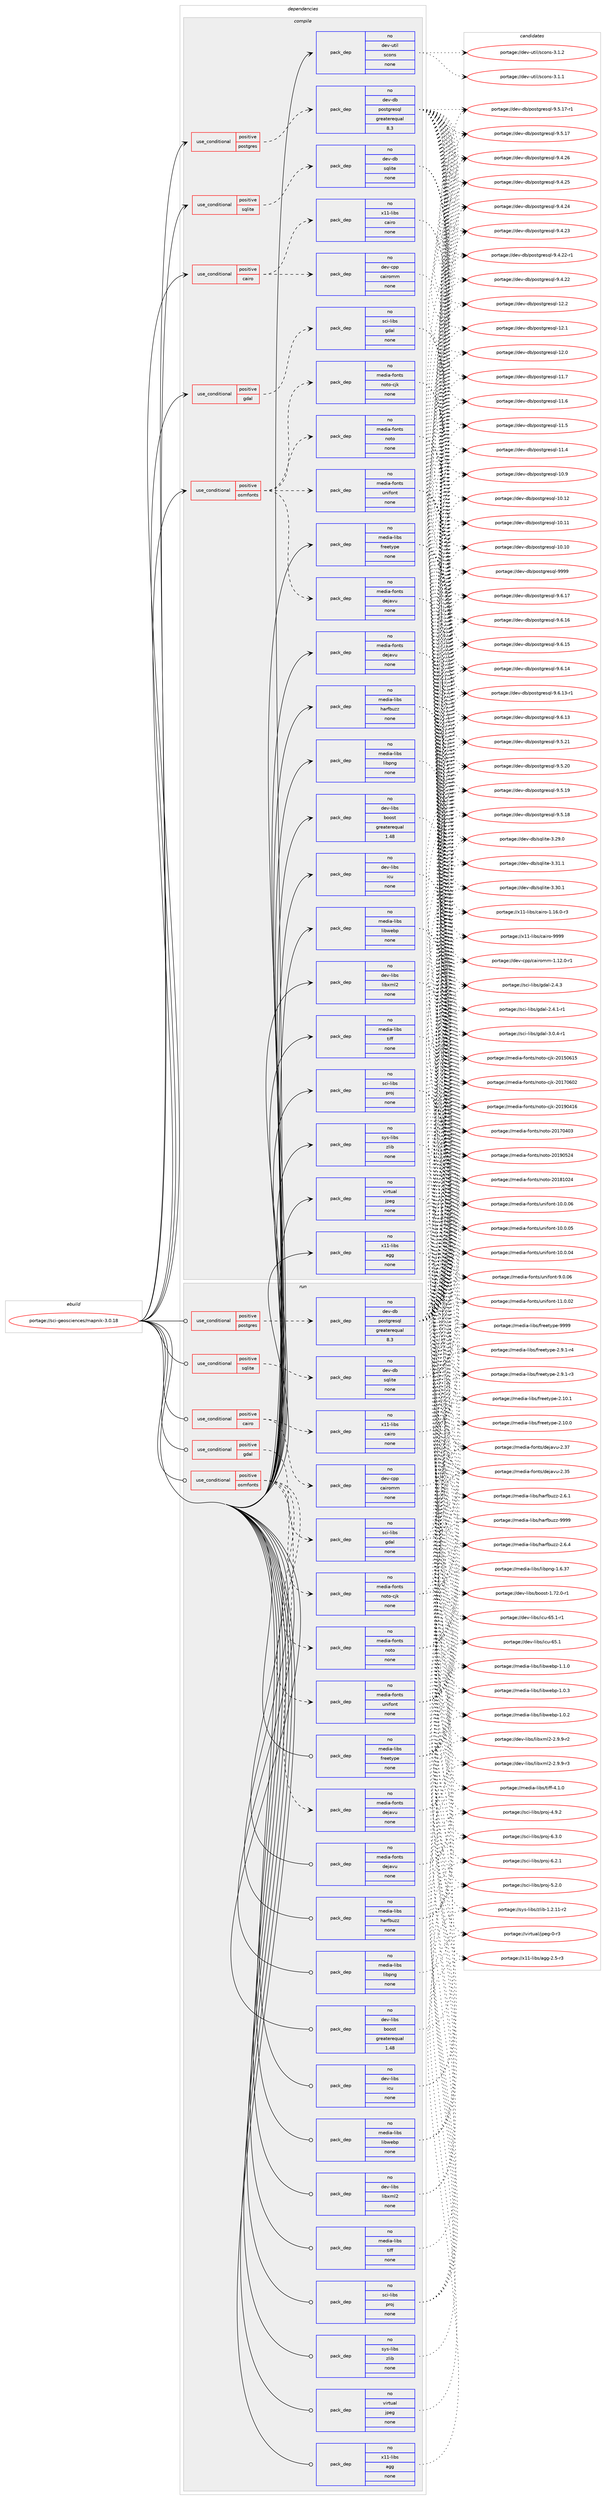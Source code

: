 digraph prolog {

# *************
# Graph options
# *************

newrank=true;
concentrate=true;
compound=true;
graph [rankdir=LR,fontname=Helvetica,fontsize=10,ranksep=1.5];#, ranksep=2.5, nodesep=0.2];
edge  [arrowhead=vee];
node  [fontname=Helvetica,fontsize=10];

# **********
# The ebuild
# **********

subgraph cluster_leftcol {
color=gray;
rank=same;
label=<<i>ebuild</i>>;
id [label="portage://sci-geosciences/mapnik-3.0.18", color=red, width=4, href="../sci-geosciences/mapnik-3.0.18.svg"];
}

# ****************
# The dependencies
# ****************

subgraph cluster_midcol {
color=gray;
label=<<i>dependencies</i>>;
subgraph cluster_compile {
fillcolor="#eeeeee";
style=filled;
label=<<i>compile</i>>;
subgraph cond7527 {
dependency41123 [label=<<TABLE BORDER="0" CELLBORDER="1" CELLSPACING="0" CELLPADDING="4"><TR><TD ROWSPAN="3" CELLPADDING="10">use_conditional</TD></TR><TR><TD>positive</TD></TR><TR><TD>cairo</TD></TR></TABLE>>, shape=none, color=red];
subgraph pack32730 {
dependency41124 [label=<<TABLE BORDER="0" CELLBORDER="1" CELLSPACING="0" CELLPADDING="4" WIDTH="220"><TR><TD ROWSPAN="6" CELLPADDING="30">pack_dep</TD></TR><TR><TD WIDTH="110">no</TD></TR><TR><TD>x11-libs</TD></TR><TR><TD>cairo</TD></TR><TR><TD>none</TD></TR><TR><TD></TD></TR></TABLE>>, shape=none, color=blue];
}
dependency41123:e -> dependency41124:w [weight=20,style="dashed",arrowhead="vee"];
subgraph pack32731 {
dependency41125 [label=<<TABLE BORDER="0" CELLBORDER="1" CELLSPACING="0" CELLPADDING="4" WIDTH="220"><TR><TD ROWSPAN="6" CELLPADDING="30">pack_dep</TD></TR><TR><TD WIDTH="110">no</TD></TR><TR><TD>dev-cpp</TD></TR><TR><TD>cairomm</TD></TR><TR><TD>none</TD></TR><TR><TD></TD></TR></TABLE>>, shape=none, color=blue];
}
dependency41123:e -> dependency41125:w [weight=20,style="dashed",arrowhead="vee"];
}
id:e -> dependency41123:w [weight=20,style="solid",arrowhead="vee"];
subgraph cond7528 {
dependency41126 [label=<<TABLE BORDER="0" CELLBORDER="1" CELLSPACING="0" CELLPADDING="4"><TR><TD ROWSPAN="3" CELLPADDING="10">use_conditional</TD></TR><TR><TD>positive</TD></TR><TR><TD>gdal</TD></TR></TABLE>>, shape=none, color=red];
subgraph pack32732 {
dependency41127 [label=<<TABLE BORDER="0" CELLBORDER="1" CELLSPACING="0" CELLPADDING="4" WIDTH="220"><TR><TD ROWSPAN="6" CELLPADDING="30">pack_dep</TD></TR><TR><TD WIDTH="110">no</TD></TR><TR><TD>sci-libs</TD></TR><TR><TD>gdal</TD></TR><TR><TD>none</TD></TR><TR><TD></TD></TR></TABLE>>, shape=none, color=blue];
}
dependency41126:e -> dependency41127:w [weight=20,style="dashed",arrowhead="vee"];
}
id:e -> dependency41126:w [weight=20,style="solid",arrowhead="vee"];
subgraph cond7529 {
dependency41128 [label=<<TABLE BORDER="0" CELLBORDER="1" CELLSPACING="0" CELLPADDING="4"><TR><TD ROWSPAN="3" CELLPADDING="10">use_conditional</TD></TR><TR><TD>positive</TD></TR><TR><TD>osmfonts</TD></TR></TABLE>>, shape=none, color=red];
subgraph pack32733 {
dependency41129 [label=<<TABLE BORDER="0" CELLBORDER="1" CELLSPACING="0" CELLPADDING="4" WIDTH="220"><TR><TD ROWSPAN="6" CELLPADDING="30">pack_dep</TD></TR><TR><TD WIDTH="110">no</TD></TR><TR><TD>media-fonts</TD></TR><TR><TD>dejavu</TD></TR><TR><TD>none</TD></TR><TR><TD></TD></TR></TABLE>>, shape=none, color=blue];
}
dependency41128:e -> dependency41129:w [weight=20,style="dashed",arrowhead="vee"];
subgraph pack32734 {
dependency41130 [label=<<TABLE BORDER="0" CELLBORDER="1" CELLSPACING="0" CELLPADDING="4" WIDTH="220"><TR><TD ROWSPAN="6" CELLPADDING="30">pack_dep</TD></TR><TR><TD WIDTH="110">no</TD></TR><TR><TD>media-fonts</TD></TR><TR><TD>noto</TD></TR><TR><TD>none</TD></TR><TR><TD></TD></TR></TABLE>>, shape=none, color=blue];
}
dependency41128:e -> dependency41130:w [weight=20,style="dashed",arrowhead="vee"];
subgraph pack32735 {
dependency41131 [label=<<TABLE BORDER="0" CELLBORDER="1" CELLSPACING="0" CELLPADDING="4" WIDTH="220"><TR><TD ROWSPAN="6" CELLPADDING="30">pack_dep</TD></TR><TR><TD WIDTH="110">no</TD></TR><TR><TD>media-fonts</TD></TR><TR><TD>noto-cjk</TD></TR><TR><TD>none</TD></TR><TR><TD></TD></TR></TABLE>>, shape=none, color=blue];
}
dependency41128:e -> dependency41131:w [weight=20,style="dashed",arrowhead="vee"];
subgraph pack32736 {
dependency41132 [label=<<TABLE BORDER="0" CELLBORDER="1" CELLSPACING="0" CELLPADDING="4" WIDTH="220"><TR><TD ROWSPAN="6" CELLPADDING="30">pack_dep</TD></TR><TR><TD WIDTH="110">no</TD></TR><TR><TD>media-fonts</TD></TR><TR><TD>unifont</TD></TR><TR><TD>none</TD></TR><TR><TD></TD></TR></TABLE>>, shape=none, color=blue];
}
dependency41128:e -> dependency41132:w [weight=20,style="dashed",arrowhead="vee"];
}
id:e -> dependency41128:w [weight=20,style="solid",arrowhead="vee"];
subgraph cond7530 {
dependency41133 [label=<<TABLE BORDER="0" CELLBORDER="1" CELLSPACING="0" CELLPADDING="4"><TR><TD ROWSPAN="3" CELLPADDING="10">use_conditional</TD></TR><TR><TD>positive</TD></TR><TR><TD>postgres</TD></TR></TABLE>>, shape=none, color=red];
subgraph pack32737 {
dependency41134 [label=<<TABLE BORDER="0" CELLBORDER="1" CELLSPACING="0" CELLPADDING="4" WIDTH="220"><TR><TD ROWSPAN="6" CELLPADDING="30">pack_dep</TD></TR><TR><TD WIDTH="110">no</TD></TR><TR><TD>dev-db</TD></TR><TR><TD>postgresql</TD></TR><TR><TD>greaterequal</TD></TR><TR><TD>8.3</TD></TR></TABLE>>, shape=none, color=blue];
}
dependency41133:e -> dependency41134:w [weight=20,style="dashed",arrowhead="vee"];
}
id:e -> dependency41133:w [weight=20,style="solid",arrowhead="vee"];
subgraph cond7531 {
dependency41135 [label=<<TABLE BORDER="0" CELLBORDER="1" CELLSPACING="0" CELLPADDING="4"><TR><TD ROWSPAN="3" CELLPADDING="10">use_conditional</TD></TR><TR><TD>positive</TD></TR><TR><TD>sqlite</TD></TR></TABLE>>, shape=none, color=red];
subgraph pack32738 {
dependency41136 [label=<<TABLE BORDER="0" CELLBORDER="1" CELLSPACING="0" CELLPADDING="4" WIDTH="220"><TR><TD ROWSPAN="6" CELLPADDING="30">pack_dep</TD></TR><TR><TD WIDTH="110">no</TD></TR><TR><TD>dev-db</TD></TR><TR><TD>sqlite</TD></TR><TR><TD>none</TD></TR><TR><TD></TD></TR></TABLE>>, shape=none, color=blue];
}
dependency41135:e -> dependency41136:w [weight=20,style="dashed",arrowhead="vee"];
}
id:e -> dependency41135:w [weight=20,style="solid",arrowhead="vee"];
subgraph pack32739 {
dependency41137 [label=<<TABLE BORDER="0" CELLBORDER="1" CELLSPACING="0" CELLPADDING="4" WIDTH="220"><TR><TD ROWSPAN="6" CELLPADDING="30">pack_dep</TD></TR><TR><TD WIDTH="110">no</TD></TR><TR><TD>dev-libs</TD></TR><TR><TD>boost</TD></TR><TR><TD>greaterequal</TD></TR><TR><TD>1.48</TD></TR></TABLE>>, shape=none, color=blue];
}
id:e -> dependency41137:w [weight=20,style="solid",arrowhead="vee"];
subgraph pack32740 {
dependency41138 [label=<<TABLE BORDER="0" CELLBORDER="1" CELLSPACING="0" CELLPADDING="4" WIDTH="220"><TR><TD ROWSPAN="6" CELLPADDING="30">pack_dep</TD></TR><TR><TD WIDTH="110">no</TD></TR><TR><TD>dev-libs</TD></TR><TR><TD>icu</TD></TR><TR><TD>none</TD></TR><TR><TD></TD></TR></TABLE>>, shape=none, color=blue];
}
id:e -> dependency41138:w [weight=20,style="solid",arrowhead="vee"];
subgraph pack32741 {
dependency41139 [label=<<TABLE BORDER="0" CELLBORDER="1" CELLSPACING="0" CELLPADDING="4" WIDTH="220"><TR><TD ROWSPAN="6" CELLPADDING="30">pack_dep</TD></TR><TR><TD WIDTH="110">no</TD></TR><TR><TD>dev-libs</TD></TR><TR><TD>libxml2</TD></TR><TR><TD>none</TD></TR><TR><TD></TD></TR></TABLE>>, shape=none, color=blue];
}
id:e -> dependency41139:w [weight=20,style="solid",arrowhead="vee"];
subgraph pack32742 {
dependency41140 [label=<<TABLE BORDER="0" CELLBORDER="1" CELLSPACING="0" CELLPADDING="4" WIDTH="220"><TR><TD ROWSPAN="6" CELLPADDING="30">pack_dep</TD></TR><TR><TD WIDTH="110">no</TD></TR><TR><TD>dev-util</TD></TR><TR><TD>scons</TD></TR><TR><TD>none</TD></TR><TR><TD></TD></TR></TABLE>>, shape=none, color=blue];
}
id:e -> dependency41140:w [weight=20,style="solid",arrowhead="vee"];
subgraph pack32743 {
dependency41141 [label=<<TABLE BORDER="0" CELLBORDER="1" CELLSPACING="0" CELLPADDING="4" WIDTH="220"><TR><TD ROWSPAN="6" CELLPADDING="30">pack_dep</TD></TR><TR><TD WIDTH="110">no</TD></TR><TR><TD>media-fonts</TD></TR><TR><TD>dejavu</TD></TR><TR><TD>none</TD></TR><TR><TD></TD></TR></TABLE>>, shape=none, color=blue];
}
id:e -> dependency41141:w [weight=20,style="solid",arrowhead="vee"];
subgraph pack32744 {
dependency41142 [label=<<TABLE BORDER="0" CELLBORDER="1" CELLSPACING="0" CELLPADDING="4" WIDTH="220"><TR><TD ROWSPAN="6" CELLPADDING="30">pack_dep</TD></TR><TR><TD WIDTH="110">no</TD></TR><TR><TD>media-libs</TD></TR><TR><TD>freetype</TD></TR><TR><TD>none</TD></TR><TR><TD></TD></TR></TABLE>>, shape=none, color=blue];
}
id:e -> dependency41142:w [weight=20,style="solid",arrowhead="vee"];
subgraph pack32745 {
dependency41143 [label=<<TABLE BORDER="0" CELLBORDER="1" CELLSPACING="0" CELLPADDING="4" WIDTH="220"><TR><TD ROWSPAN="6" CELLPADDING="30">pack_dep</TD></TR><TR><TD WIDTH="110">no</TD></TR><TR><TD>media-libs</TD></TR><TR><TD>harfbuzz</TD></TR><TR><TD>none</TD></TR><TR><TD></TD></TR></TABLE>>, shape=none, color=blue];
}
id:e -> dependency41143:w [weight=20,style="solid",arrowhead="vee"];
subgraph pack32746 {
dependency41144 [label=<<TABLE BORDER="0" CELLBORDER="1" CELLSPACING="0" CELLPADDING="4" WIDTH="220"><TR><TD ROWSPAN="6" CELLPADDING="30">pack_dep</TD></TR><TR><TD WIDTH="110">no</TD></TR><TR><TD>media-libs</TD></TR><TR><TD>libpng</TD></TR><TR><TD>none</TD></TR><TR><TD></TD></TR></TABLE>>, shape=none, color=blue];
}
id:e -> dependency41144:w [weight=20,style="solid",arrowhead="vee"];
subgraph pack32747 {
dependency41145 [label=<<TABLE BORDER="0" CELLBORDER="1" CELLSPACING="0" CELLPADDING="4" WIDTH="220"><TR><TD ROWSPAN="6" CELLPADDING="30">pack_dep</TD></TR><TR><TD WIDTH="110">no</TD></TR><TR><TD>media-libs</TD></TR><TR><TD>libwebp</TD></TR><TR><TD>none</TD></TR><TR><TD></TD></TR></TABLE>>, shape=none, color=blue];
}
id:e -> dependency41145:w [weight=20,style="solid",arrowhead="vee"];
subgraph pack32748 {
dependency41146 [label=<<TABLE BORDER="0" CELLBORDER="1" CELLSPACING="0" CELLPADDING="4" WIDTH="220"><TR><TD ROWSPAN="6" CELLPADDING="30">pack_dep</TD></TR><TR><TD WIDTH="110">no</TD></TR><TR><TD>media-libs</TD></TR><TR><TD>tiff</TD></TR><TR><TD>none</TD></TR><TR><TD></TD></TR></TABLE>>, shape=none, color=blue];
}
id:e -> dependency41146:w [weight=20,style="solid",arrowhead="vee"];
subgraph pack32749 {
dependency41147 [label=<<TABLE BORDER="0" CELLBORDER="1" CELLSPACING="0" CELLPADDING="4" WIDTH="220"><TR><TD ROWSPAN="6" CELLPADDING="30">pack_dep</TD></TR><TR><TD WIDTH="110">no</TD></TR><TR><TD>sci-libs</TD></TR><TR><TD>proj</TD></TR><TR><TD>none</TD></TR><TR><TD></TD></TR></TABLE>>, shape=none, color=blue];
}
id:e -> dependency41147:w [weight=20,style="solid",arrowhead="vee"];
subgraph pack32750 {
dependency41148 [label=<<TABLE BORDER="0" CELLBORDER="1" CELLSPACING="0" CELLPADDING="4" WIDTH="220"><TR><TD ROWSPAN="6" CELLPADDING="30">pack_dep</TD></TR><TR><TD WIDTH="110">no</TD></TR><TR><TD>sys-libs</TD></TR><TR><TD>zlib</TD></TR><TR><TD>none</TD></TR><TR><TD></TD></TR></TABLE>>, shape=none, color=blue];
}
id:e -> dependency41148:w [weight=20,style="solid",arrowhead="vee"];
subgraph pack32751 {
dependency41149 [label=<<TABLE BORDER="0" CELLBORDER="1" CELLSPACING="0" CELLPADDING="4" WIDTH="220"><TR><TD ROWSPAN="6" CELLPADDING="30">pack_dep</TD></TR><TR><TD WIDTH="110">no</TD></TR><TR><TD>virtual</TD></TR><TR><TD>jpeg</TD></TR><TR><TD>none</TD></TR><TR><TD></TD></TR></TABLE>>, shape=none, color=blue];
}
id:e -> dependency41149:w [weight=20,style="solid",arrowhead="vee"];
subgraph pack32752 {
dependency41150 [label=<<TABLE BORDER="0" CELLBORDER="1" CELLSPACING="0" CELLPADDING="4" WIDTH="220"><TR><TD ROWSPAN="6" CELLPADDING="30">pack_dep</TD></TR><TR><TD WIDTH="110">no</TD></TR><TR><TD>x11-libs</TD></TR><TR><TD>agg</TD></TR><TR><TD>none</TD></TR><TR><TD></TD></TR></TABLE>>, shape=none, color=blue];
}
id:e -> dependency41150:w [weight=20,style="solid",arrowhead="vee"];
}
subgraph cluster_compileandrun {
fillcolor="#eeeeee";
style=filled;
label=<<i>compile and run</i>>;
}
subgraph cluster_run {
fillcolor="#eeeeee";
style=filled;
label=<<i>run</i>>;
subgraph cond7532 {
dependency41151 [label=<<TABLE BORDER="0" CELLBORDER="1" CELLSPACING="0" CELLPADDING="4"><TR><TD ROWSPAN="3" CELLPADDING="10">use_conditional</TD></TR><TR><TD>positive</TD></TR><TR><TD>cairo</TD></TR></TABLE>>, shape=none, color=red];
subgraph pack32753 {
dependency41152 [label=<<TABLE BORDER="0" CELLBORDER="1" CELLSPACING="0" CELLPADDING="4" WIDTH="220"><TR><TD ROWSPAN="6" CELLPADDING="30">pack_dep</TD></TR><TR><TD WIDTH="110">no</TD></TR><TR><TD>x11-libs</TD></TR><TR><TD>cairo</TD></TR><TR><TD>none</TD></TR><TR><TD></TD></TR></TABLE>>, shape=none, color=blue];
}
dependency41151:e -> dependency41152:w [weight=20,style="dashed",arrowhead="vee"];
subgraph pack32754 {
dependency41153 [label=<<TABLE BORDER="0" CELLBORDER="1" CELLSPACING="0" CELLPADDING="4" WIDTH="220"><TR><TD ROWSPAN="6" CELLPADDING="30">pack_dep</TD></TR><TR><TD WIDTH="110">no</TD></TR><TR><TD>dev-cpp</TD></TR><TR><TD>cairomm</TD></TR><TR><TD>none</TD></TR><TR><TD></TD></TR></TABLE>>, shape=none, color=blue];
}
dependency41151:e -> dependency41153:w [weight=20,style="dashed",arrowhead="vee"];
}
id:e -> dependency41151:w [weight=20,style="solid",arrowhead="odot"];
subgraph cond7533 {
dependency41154 [label=<<TABLE BORDER="0" CELLBORDER="1" CELLSPACING="0" CELLPADDING="4"><TR><TD ROWSPAN="3" CELLPADDING="10">use_conditional</TD></TR><TR><TD>positive</TD></TR><TR><TD>gdal</TD></TR></TABLE>>, shape=none, color=red];
subgraph pack32755 {
dependency41155 [label=<<TABLE BORDER="0" CELLBORDER="1" CELLSPACING="0" CELLPADDING="4" WIDTH="220"><TR><TD ROWSPAN="6" CELLPADDING="30">pack_dep</TD></TR><TR><TD WIDTH="110">no</TD></TR><TR><TD>sci-libs</TD></TR><TR><TD>gdal</TD></TR><TR><TD>none</TD></TR><TR><TD></TD></TR></TABLE>>, shape=none, color=blue];
}
dependency41154:e -> dependency41155:w [weight=20,style="dashed",arrowhead="vee"];
}
id:e -> dependency41154:w [weight=20,style="solid",arrowhead="odot"];
subgraph cond7534 {
dependency41156 [label=<<TABLE BORDER="0" CELLBORDER="1" CELLSPACING="0" CELLPADDING="4"><TR><TD ROWSPAN="3" CELLPADDING="10">use_conditional</TD></TR><TR><TD>positive</TD></TR><TR><TD>osmfonts</TD></TR></TABLE>>, shape=none, color=red];
subgraph pack32756 {
dependency41157 [label=<<TABLE BORDER="0" CELLBORDER="1" CELLSPACING="0" CELLPADDING="4" WIDTH="220"><TR><TD ROWSPAN="6" CELLPADDING="30">pack_dep</TD></TR><TR><TD WIDTH="110">no</TD></TR><TR><TD>media-fonts</TD></TR><TR><TD>dejavu</TD></TR><TR><TD>none</TD></TR><TR><TD></TD></TR></TABLE>>, shape=none, color=blue];
}
dependency41156:e -> dependency41157:w [weight=20,style="dashed",arrowhead="vee"];
subgraph pack32757 {
dependency41158 [label=<<TABLE BORDER="0" CELLBORDER="1" CELLSPACING="0" CELLPADDING="4" WIDTH="220"><TR><TD ROWSPAN="6" CELLPADDING="30">pack_dep</TD></TR><TR><TD WIDTH="110">no</TD></TR><TR><TD>media-fonts</TD></TR><TR><TD>noto</TD></TR><TR><TD>none</TD></TR><TR><TD></TD></TR></TABLE>>, shape=none, color=blue];
}
dependency41156:e -> dependency41158:w [weight=20,style="dashed",arrowhead="vee"];
subgraph pack32758 {
dependency41159 [label=<<TABLE BORDER="0" CELLBORDER="1" CELLSPACING="0" CELLPADDING="4" WIDTH="220"><TR><TD ROWSPAN="6" CELLPADDING="30">pack_dep</TD></TR><TR><TD WIDTH="110">no</TD></TR><TR><TD>media-fonts</TD></TR><TR><TD>noto-cjk</TD></TR><TR><TD>none</TD></TR><TR><TD></TD></TR></TABLE>>, shape=none, color=blue];
}
dependency41156:e -> dependency41159:w [weight=20,style="dashed",arrowhead="vee"];
subgraph pack32759 {
dependency41160 [label=<<TABLE BORDER="0" CELLBORDER="1" CELLSPACING="0" CELLPADDING="4" WIDTH="220"><TR><TD ROWSPAN="6" CELLPADDING="30">pack_dep</TD></TR><TR><TD WIDTH="110">no</TD></TR><TR><TD>media-fonts</TD></TR><TR><TD>unifont</TD></TR><TR><TD>none</TD></TR><TR><TD></TD></TR></TABLE>>, shape=none, color=blue];
}
dependency41156:e -> dependency41160:w [weight=20,style="dashed",arrowhead="vee"];
}
id:e -> dependency41156:w [weight=20,style="solid",arrowhead="odot"];
subgraph cond7535 {
dependency41161 [label=<<TABLE BORDER="0" CELLBORDER="1" CELLSPACING="0" CELLPADDING="4"><TR><TD ROWSPAN="3" CELLPADDING="10">use_conditional</TD></TR><TR><TD>positive</TD></TR><TR><TD>postgres</TD></TR></TABLE>>, shape=none, color=red];
subgraph pack32760 {
dependency41162 [label=<<TABLE BORDER="0" CELLBORDER="1" CELLSPACING="0" CELLPADDING="4" WIDTH="220"><TR><TD ROWSPAN="6" CELLPADDING="30">pack_dep</TD></TR><TR><TD WIDTH="110">no</TD></TR><TR><TD>dev-db</TD></TR><TR><TD>postgresql</TD></TR><TR><TD>greaterequal</TD></TR><TR><TD>8.3</TD></TR></TABLE>>, shape=none, color=blue];
}
dependency41161:e -> dependency41162:w [weight=20,style="dashed",arrowhead="vee"];
}
id:e -> dependency41161:w [weight=20,style="solid",arrowhead="odot"];
subgraph cond7536 {
dependency41163 [label=<<TABLE BORDER="0" CELLBORDER="1" CELLSPACING="0" CELLPADDING="4"><TR><TD ROWSPAN="3" CELLPADDING="10">use_conditional</TD></TR><TR><TD>positive</TD></TR><TR><TD>sqlite</TD></TR></TABLE>>, shape=none, color=red];
subgraph pack32761 {
dependency41164 [label=<<TABLE BORDER="0" CELLBORDER="1" CELLSPACING="0" CELLPADDING="4" WIDTH="220"><TR><TD ROWSPAN="6" CELLPADDING="30">pack_dep</TD></TR><TR><TD WIDTH="110">no</TD></TR><TR><TD>dev-db</TD></TR><TR><TD>sqlite</TD></TR><TR><TD>none</TD></TR><TR><TD></TD></TR></TABLE>>, shape=none, color=blue];
}
dependency41163:e -> dependency41164:w [weight=20,style="dashed",arrowhead="vee"];
}
id:e -> dependency41163:w [weight=20,style="solid",arrowhead="odot"];
subgraph pack32762 {
dependency41165 [label=<<TABLE BORDER="0" CELLBORDER="1" CELLSPACING="0" CELLPADDING="4" WIDTH="220"><TR><TD ROWSPAN="6" CELLPADDING="30">pack_dep</TD></TR><TR><TD WIDTH="110">no</TD></TR><TR><TD>dev-libs</TD></TR><TR><TD>boost</TD></TR><TR><TD>greaterequal</TD></TR><TR><TD>1.48</TD></TR></TABLE>>, shape=none, color=blue];
}
id:e -> dependency41165:w [weight=20,style="solid",arrowhead="odot"];
subgraph pack32763 {
dependency41166 [label=<<TABLE BORDER="0" CELLBORDER="1" CELLSPACING="0" CELLPADDING="4" WIDTH="220"><TR><TD ROWSPAN="6" CELLPADDING="30">pack_dep</TD></TR><TR><TD WIDTH="110">no</TD></TR><TR><TD>dev-libs</TD></TR><TR><TD>icu</TD></TR><TR><TD>none</TD></TR><TR><TD></TD></TR></TABLE>>, shape=none, color=blue];
}
id:e -> dependency41166:w [weight=20,style="solid",arrowhead="odot"];
subgraph pack32764 {
dependency41167 [label=<<TABLE BORDER="0" CELLBORDER="1" CELLSPACING="0" CELLPADDING="4" WIDTH="220"><TR><TD ROWSPAN="6" CELLPADDING="30">pack_dep</TD></TR><TR><TD WIDTH="110">no</TD></TR><TR><TD>dev-libs</TD></TR><TR><TD>libxml2</TD></TR><TR><TD>none</TD></TR><TR><TD></TD></TR></TABLE>>, shape=none, color=blue];
}
id:e -> dependency41167:w [weight=20,style="solid",arrowhead="odot"];
subgraph pack32765 {
dependency41168 [label=<<TABLE BORDER="0" CELLBORDER="1" CELLSPACING="0" CELLPADDING="4" WIDTH="220"><TR><TD ROWSPAN="6" CELLPADDING="30">pack_dep</TD></TR><TR><TD WIDTH="110">no</TD></TR><TR><TD>media-fonts</TD></TR><TR><TD>dejavu</TD></TR><TR><TD>none</TD></TR><TR><TD></TD></TR></TABLE>>, shape=none, color=blue];
}
id:e -> dependency41168:w [weight=20,style="solid",arrowhead="odot"];
subgraph pack32766 {
dependency41169 [label=<<TABLE BORDER="0" CELLBORDER="1" CELLSPACING="0" CELLPADDING="4" WIDTH="220"><TR><TD ROWSPAN="6" CELLPADDING="30">pack_dep</TD></TR><TR><TD WIDTH="110">no</TD></TR><TR><TD>media-libs</TD></TR><TR><TD>freetype</TD></TR><TR><TD>none</TD></TR><TR><TD></TD></TR></TABLE>>, shape=none, color=blue];
}
id:e -> dependency41169:w [weight=20,style="solid",arrowhead="odot"];
subgraph pack32767 {
dependency41170 [label=<<TABLE BORDER="0" CELLBORDER="1" CELLSPACING="0" CELLPADDING="4" WIDTH="220"><TR><TD ROWSPAN="6" CELLPADDING="30">pack_dep</TD></TR><TR><TD WIDTH="110">no</TD></TR><TR><TD>media-libs</TD></TR><TR><TD>harfbuzz</TD></TR><TR><TD>none</TD></TR><TR><TD></TD></TR></TABLE>>, shape=none, color=blue];
}
id:e -> dependency41170:w [weight=20,style="solid",arrowhead="odot"];
subgraph pack32768 {
dependency41171 [label=<<TABLE BORDER="0" CELLBORDER="1" CELLSPACING="0" CELLPADDING="4" WIDTH="220"><TR><TD ROWSPAN="6" CELLPADDING="30">pack_dep</TD></TR><TR><TD WIDTH="110">no</TD></TR><TR><TD>media-libs</TD></TR><TR><TD>libpng</TD></TR><TR><TD>none</TD></TR><TR><TD></TD></TR></TABLE>>, shape=none, color=blue];
}
id:e -> dependency41171:w [weight=20,style="solid",arrowhead="odot"];
subgraph pack32769 {
dependency41172 [label=<<TABLE BORDER="0" CELLBORDER="1" CELLSPACING="0" CELLPADDING="4" WIDTH="220"><TR><TD ROWSPAN="6" CELLPADDING="30">pack_dep</TD></TR><TR><TD WIDTH="110">no</TD></TR><TR><TD>media-libs</TD></TR><TR><TD>libwebp</TD></TR><TR><TD>none</TD></TR><TR><TD></TD></TR></TABLE>>, shape=none, color=blue];
}
id:e -> dependency41172:w [weight=20,style="solid",arrowhead="odot"];
subgraph pack32770 {
dependency41173 [label=<<TABLE BORDER="0" CELLBORDER="1" CELLSPACING="0" CELLPADDING="4" WIDTH="220"><TR><TD ROWSPAN="6" CELLPADDING="30">pack_dep</TD></TR><TR><TD WIDTH="110">no</TD></TR><TR><TD>media-libs</TD></TR><TR><TD>tiff</TD></TR><TR><TD>none</TD></TR><TR><TD></TD></TR></TABLE>>, shape=none, color=blue];
}
id:e -> dependency41173:w [weight=20,style="solid",arrowhead="odot"];
subgraph pack32771 {
dependency41174 [label=<<TABLE BORDER="0" CELLBORDER="1" CELLSPACING="0" CELLPADDING="4" WIDTH="220"><TR><TD ROWSPAN="6" CELLPADDING="30">pack_dep</TD></TR><TR><TD WIDTH="110">no</TD></TR><TR><TD>sci-libs</TD></TR><TR><TD>proj</TD></TR><TR><TD>none</TD></TR><TR><TD></TD></TR></TABLE>>, shape=none, color=blue];
}
id:e -> dependency41174:w [weight=20,style="solid",arrowhead="odot"];
subgraph pack32772 {
dependency41175 [label=<<TABLE BORDER="0" CELLBORDER="1" CELLSPACING="0" CELLPADDING="4" WIDTH="220"><TR><TD ROWSPAN="6" CELLPADDING="30">pack_dep</TD></TR><TR><TD WIDTH="110">no</TD></TR><TR><TD>sys-libs</TD></TR><TR><TD>zlib</TD></TR><TR><TD>none</TD></TR><TR><TD></TD></TR></TABLE>>, shape=none, color=blue];
}
id:e -> dependency41175:w [weight=20,style="solid",arrowhead="odot"];
subgraph pack32773 {
dependency41176 [label=<<TABLE BORDER="0" CELLBORDER="1" CELLSPACING="0" CELLPADDING="4" WIDTH="220"><TR><TD ROWSPAN="6" CELLPADDING="30">pack_dep</TD></TR><TR><TD WIDTH="110">no</TD></TR><TR><TD>virtual</TD></TR><TR><TD>jpeg</TD></TR><TR><TD>none</TD></TR><TR><TD></TD></TR></TABLE>>, shape=none, color=blue];
}
id:e -> dependency41176:w [weight=20,style="solid",arrowhead="odot"];
subgraph pack32774 {
dependency41177 [label=<<TABLE BORDER="0" CELLBORDER="1" CELLSPACING="0" CELLPADDING="4" WIDTH="220"><TR><TD ROWSPAN="6" CELLPADDING="30">pack_dep</TD></TR><TR><TD WIDTH="110">no</TD></TR><TR><TD>x11-libs</TD></TR><TR><TD>agg</TD></TR><TR><TD>none</TD></TR><TR><TD></TD></TR></TABLE>>, shape=none, color=blue];
}
id:e -> dependency41177:w [weight=20,style="solid",arrowhead="odot"];
}
}

# **************
# The candidates
# **************

subgraph cluster_choices {
rank=same;
color=gray;
label=<<i>candidates</i>>;

subgraph choice32730 {
color=black;
nodesep=1;
choice120494945108105981154799971051141114557575757 [label="portage://x11-libs/cairo-9999", color=red, width=4,href="../x11-libs/cairo-9999.svg"];
choice12049494510810598115479997105114111454946495446484511451 [label="portage://x11-libs/cairo-1.16.0-r3", color=red, width=4,href="../x11-libs/cairo-1.16.0-r3.svg"];
dependency41124:e -> choice120494945108105981154799971051141114557575757:w [style=dotted,weight="100"];
dependency41124:e -> choice12049494510810598115479997105114111454946495446484511451:w [style=dotted,weight="100"];
}
subgraph choice32731 {
color=black;
nodesep=1;
choice1001011184599112112479997105114111109109454946495046484511449 [label="portage://dev-cpp/cairomm-1.12.0-r1", color=red, width=4,href="../dev-cpp/cairomm-1.12.0-r1.svg"];
dependency41125:e -> choice1001011184599112112479997105114111109109454946495046484511449:w [style=dotted,weight="100"];
}
subgraph choice32732 {
color=black;
nodesep=1;
choice11599105451081059811547103100971084551464846524511449 [label="portage://sci-libs/gdal-3.0.4-r1", color=red, width=4,href="../sci-libs/gdal-3.0.4-r1.svg"];
choice1159910545108105981154710310097108455046524651 [label="portage://sci-libs/gdal-2.4.3", color=red, width=4,href="../sci-libs/gdal-2.4.3.svg"];
choice11599105451081059811547103100971084550465246494511449 [label="portage://sci-libs/gdal-2.4.1-r1", color=red, width=4,href="../sci-libs/gdal-2.4.1-r1.svg"];
dependency41127:e -> choice11599105451081059811547103100971084551464846524511449:w [style=dotted,weight="100"];
dependency41127:e -> choice1159910545108105981154710310097108455046524651:w [style=dotted,weight="100"];
dependency41127:e -> choice11599105451081059811547103100971084550465246494511449:w [style=dotted,weight="100"];
}
subgraph choice32733 {
color=black;
nodesep=1;
choice109101100105974510211111011611547100101106971181174550465155 [label="portage://media-fonts/dejavu-2.37", color=red, width=4,href="../media-fonts/dejavu-2.37.svg"];
choice109101100105974510211111011611547100101106971181174550465153 [label="portage://media-fonts/dejavu-2.35", color=red, width=4,href="../media-fonts/dejavu-2.35.svg"];
dependency41129:e -> choice109101100105974510211111011611547100101106971181174550465155:w [style=dotted,weight="100"];
dependency41129:e -> choice109101100105974510211111011611547100101106971181174550465153:w [style=dotted,weight="100"];
}
subgraph choice32734 {
color=black;
nodesep=1;
choice109101100105974510211111011611547110111116111455048495748535052 [label="portage://media-fonts/noto-20190524", color=red, width=4,href="../media-fonts/noto-20190524.svg"];
choice109101100105974510211111011611547110111116111455048495649485052 [label="portage://media-fonts/noto-20181024", color=red, width=4,href="../media-fonts/noto-20181024.svg"];
choice109101100105974510211111011611547110111116111455048495548524851 [label="portage://media-fonts/noto-20170403", color=red, width=4,href="../media-fonts/noto-20170403.svg"];
dependency41130:e -> choice109101100105974510211111011611547110111116111455048495748535052:w [style=dotted,weight="100"];
dependency41130:e -> choice109101100105974510211111011611547110111116111455048495649485052:w [style=dotted,weight="100"];
dependency41130:e -> choice109101100105974510211111011611547110111116111455048495548524851:w [style=dotted,weight="100"];
}
subgraph choice32735 {
color=black;
nodesep=1;
choice1091011001059745102111110116115471101111161114599106107455048495748524954 [label="portage://media-fonts/noto-cjk-20190416", color=red, width=4,href="../media-fonts/noto-cjk-20190416.svg"];
choice1091011001059745102111110116115471101111161114599106107455048495548544850 [label="portage://media-fonts/noto-cjk-20170602", color=red, width=4,href="../media-fonts/noto-cjk-20170602.svg"];
choice1091011001059745102111110116115471101111161114599106107455048495348544953 [label="portage://media-fonts/noto-cjk-20150615", color=red, width=4,href="../media-fonts/noto-cjk-20150615.svg"];
dependency41131:e -> choice1091011001059745102111110116115471101111161114599106107455048495748524954:w [style=dotted,weight="100"];
dependency41131:e -> choice1091011001059745102111110116115471101111161114599106107455048495548544850:w [style=dotted,weight="100"];
dependency41131:e -> choice1091011001059745102111110116115471101111161114599106107455048495348544953:w [style=dotted,weight="100"];
}
subgraph choice32736 {
color=black;
nodesep=1;
choice10910110010597451021111101161154711711010510211111011645574648464854 [label="portage://media-fonts/unifont-9.0.06", color=red, width=4,href="../media-fonts/unifont-9.0.06.svg"];
choice1091011001059745102111110116115471171101051021111101164549494648464850 [label="portage://media-fonts/unifont-11.0.02", color=red, width=4,href="../media-fonts/unifont-11.0.02.svg"];
choice1091011001059745102111110116115471171101051021111101164549484648464854 [label="portage://media-fonts/unifont-10.0.06", color=red, width=4,href="../media-fonts/unifont-10.0.06.svg"];
choice1091011001059745102111110116115471171101051021111101164549484648464853 [label="portage://media-fonts/unifont-10.0.05", color=red, width=4,href="../media-fonts/unifont-10.0.05.svg"];
choice1091011001059745102111110116115471171101051021111101164549484648464852 [label="portage://media-fonts/unifont-10.0.04", color=red, width=4,href="../media-fonts/unifont-10.0.04.svg"];
dependency41132:e -> choice10910110010597451021111101161154711711010510211111011645574648464854:w [style=dotted,weight="100"];
dependency41132:e -> choice1091011001059745102111110116115471171101051021111101164549494648464850:w [style=dotted,weight="100"];
dependency41132:e -> choice1091011001059745102111110116115471171101051021111101164549484648464854:w [style=dotted,weight="100"];
dependency41132:e -> choice1091011001059745102111110116115471171101051021111101164549484648464853:w [style=dotted,weight="100"];
dependency41132:e -> choice1091011001059745102111110116115471171101051021111101164549484648464852:w [style=dotted,weight="100"];
}
subgraph choice32737 {
color=black;
nodesep=1;
choice1001011184510098471121111151161031141011151131084557575757 [label="portage://dev-db/postgresql-9999", color=red, width=4,href="../dev-db/postgresql-9999.svg"];
choice10010111845100984711211111511610311410111511310845574654464955 [label="portage://dev-db/postgresql-9.6.17", color=red, width=4,href="../dev-db/postgresql-9.6.17.svg"];
choice10010111845100984711211111511610311410111511310845574654464954 [label="portage://dev-db/postgresql-9.6.16", color=red, width=4,href="../dev-db/postgresql-9.6.16.svg"];
choice10010111845100984711211111511610311410111511310845574654464953 [label="portage://dev-db/postgresql-9.6.15", color=red, width=4,href="../dev-db/postgresql-9.6.15.svg"];
choice10010111845100984711211111511610311410111511310845574654464952 [label="portage://dev-db/postgresql-9.6.14", color=red, width=4,href="../dev-db/postgresql-9.6.14.svg"];
choice100101118451009847112111115116103114101115113108455746544649514511449 [label="portage://dev-db/postgresql-9.6.13-r1", color=red, width=4,href="../dev-db/postgresql-9.6.13-r1.svg"];
choice10010111845100984711211111511610311410111511310845574654464951 [label="portage://dev-db/postgresql-9.6.13", color=red, width=4,href="../dev-db/postgresql-9.6.13.svg"];
choice10010111845100984711211111511610311410111511310845574653465049 [label="portage://dev-db/postgresql-9.5.21", color=red, width=4,href="../dev-db/postgresql-9.5.21.svg"];
choice10010111845100984711211111511610311410111511310845574653465048 [label="portage://dev-db/postgresql-9.5.20", color=red, width=4,href="../dev-db/postgresql-9.5.20.svg"];
choice10010111845100984711211111511610311410111511310845574653464957 [label="portage://dev-db/postgresql-9.5.19", color=red, width=4,href="../dev-db/postgresql-9.5.19.svg"];
choice10010111845100984711211111511610311410111511310845574653464956 [label="portage://dev-db/postgresql-9.5.18", color=red, width=4,href="../dev-db/postgresql-9.5.18.svg"];
choice100101118451009847112111115116103114101115113108455746534649554511449 [label="portage://dev-db/postgresql-9.5.17-r1", color=red, width=4,href="../dev-db/postgresql-9.5.17-r1.svg"];
choice10010111845100984711211111511610311410111511310845574653464955 [label="portage://dev-db/postgresql-9.5.17", color=red, width=4,href="../dev-db/postgresql-9.5.17.svg"];
choice10010111845100984711211111511610311410111511310845574652465054 [label="portage://dev-db/postgresql-9.4.26", color=red, width=4,href="../dev-db/postgresql-9.4.26.svg"];
choice10010111845100984711211111511610311410111511310845574652465053 [label="portage://dev-db/postgresql-9.4.25", color=red, width=4,href="../dev-db/postgresql-9.4.25.svg"];
choice10010111845100984711211111511610311410111511310845574652465052 [label="portage://dev-db/postgresql-9.4.24", color=red, width=4,href="../dev-db/postgresql-9.4.24.svg"];
choice10010111845100984711211111511610311410111511310845574652465051 [label="portage://dev-db/postgresql-9.4.23", color=red, width=4,href="../dev-db/postgresql-9.4.23.svg"];
choice100101118451009847112111115116103114101115113108455746524650504511449 [label="portage://dev-db/postgresql-9.4.22-r1", color=red, width=4,href="../dev-db/postgresql-9.4.22-r1.svg"];
choice10010111845100984711211111511610311410111511310845574652465050 [label="portage://dev-db/postgresql-9.4.22", color=red, width=4,href="../dev-db/postgresql-9.4.22.svg"];
choice1001011184510098471121111151161031141011151131084549504650 [label="portage://dev-db/postgresql-12.2", color=red, width=4,href="../dev-db/postgresql-12.2.svg"];
choice1001011184510098471121111151161031141011151131084549504649 [label="portage://dev-db/postgresql-12.1", color=red, width=4,href="../dev-db/postgresql-12.1.svg"];
choice1001011184510098471121111151161031141011151131084549504648 [label="portage://dev-db/postgresql-12.0", color=red, width=4,href="../dev-db/postgresql-12.0.svg"];
choice1001011184510098471121111151161031141011151131084549494655 [label="portage://dev-db/postgresql-11.7", color=red, width=4,href="../dev-db/postgresql-11.7.svg"];
choice1001011184510098471121111151161031141011151131084549494654 [label="portage://dev-db/postgresql-11.6", color=red, width=4,href="../dev-db/postgresql-11.6.svg"];
choice1001011184510098471121111151161031141011151131084549494653 [label="portage://dev-db/postgresql-11.5", color=red, width=4,href="../dev-db/postgresql-11.5.svg"];
choice1001011184510098471121111151161031141011151131084549494652 [label="portage://dev-db/postgresql-11.4", color=red, width=4,href="../dev-db/postgresql-11.4.svg"];
choice1001011184510098471121111151161031141011151131084549484657 [label="portage://dev-db/postgresql-10.9", color=red, width=4,href="../dev-db/postgresql-10.9.svg"];
choice100101118451009847112111115116103114101115113108454948464950 [label="portage://dev-db/postgresql-10.12", color=red, width=4,href="../dev-db/postgresql-10.12.svg"];
choice100101118451009847112111115116103114101115113108454948464949 [label="portage://dev-db/postgresql-10.11", color=red, width=4,href="../dev-db/postgresql-10.11.svg"];
choice100101118451009847112111115116103114101115113108454948464948 [label="portage://dev-db/postgresql-10.10", color=red, width=4,href="../dev-db/postgresql-10.10.svg"];
dependency41134:e -> choice1001011184510098471121111151161031141011151131084557575757:w [style=dotted,weight="100"];
dependency41134:e -> choice10010111845100984711211111511610311410111511310845574654464955:w [style=dotted,weight="100"];
dependency41134:e -> choice10010111845100984711211111511610311410111511310845574654464954:w [style=dotted,weight="100"];
dependency41134:e -> choice10010111845100984711211111511610311410111511310845574654464953:w [style=dotted,weight="100"];
dependency41134:e -> choice10010111845100984711211111511610311410111511310845574654464952:w [style=dotted,weight="100"];
dependency41134:e -> choice100101118451009847112111115116103114101115113108455746544649514511449:w [style=dotted,weight="100"];
dependency41134:e -> choice10010111845100984711211111511610311410111511310845574654464951:w [style=dotted,weight="100"];
dependency41134:e -> choice10010111845100984711211111511610311410111511310845574653465049:w [style=dotted,weight="100"];
dependency41134:e -> choice10010111845100984711211111511610311410111511310845574653465048:w [style=dotted,weight="100"];
dependency41134:e -> choice10010111845100984711211111511610311410111511310845574653464957:w [style=dotted,weight="100"];
dependency41134:e -> choice10010111845100984711211111511610311410111511310845574653464956:w [style=dotted,weight="100"];
dependency41134:e -> choice100101118451009847112111115116103114101115113108455746534649554511449:w [style=dotted,weight="100"];
dependency41134:e -> choice10010111845100984711211111511610311410111511310845574653464955:w [style=dotted,weight="100"];
dependency41134:e -> choice10010111845100984711211111511610311410111511310845574652465054:w [style=dotted,weight="100"];
dependency41134:e -> choice10010111845100984711211111511610311410111511310845574652465053:w [style=dotted,weight="100"];
dependency41134:e -> choice10010111845100984711211111511610311410111511310845574652465052:w [style=dotted,weight="100"];
dependency41134:e -> choice10010111845100984711211111511610311410111511310845574652465051:w [style=dotted,weight="100"];
dependency41134:e -> choice100101118451009847112111115116103114101115113108455746524650504511449:w [style=dotted,weight="100"];
dependency41134:e -> choice10010111845100984711211111511610311410111511310845574652465050:w [style=dotted,weight="100"];
dependency41134:e -> choice1001011184510098471121111151161031141011151131084549504650:w [style=dotted,weight="100"];
dependency41134:e -> choice1001011184510098471121111151161031141011151131084549504649:w [style=dotted,weight="100"];
dependency41134:e -> choice1001011184510098471121111151161031141011151131084549504648:w [style=dotted,weight="100"];
dependency41134:e -> choice1001011184510098471121111151161031141011151131084549494655:w [style=dotted,weight="100"];
dependency41134:e -> choice1001011184510098471121111151161031141011151131084549494654:w [style=dotted,weight="100"];
dependency41134:e -> choice1001011184510098471121111151161031141011151131084549494653:w [style=dotted,weight="100"];
dependency41134:e -> choice1001011184510098471121111151161031141011151131084549494652:w [style=dotted,weight="100"];
dependency41134:e -> choice1001011184510098471121111151161031141011151131084549484657:w [style=dotted,weight="100"];
dependency41134:e -> choice100101118451009847112111115116103114101115113108454948464950:w [style=dotted,weight="100"];
dependency41134:e -> choice100101118451009847112111115116103114101115113108454948464949:w [style=dotted,weight="100"];
dependency41134:e -> choice100101118451009847112111115116103114101115113108454948464948:w [style=dotted,weight="100"];
}
subgraph choice32738 {
color=black;
nodesep=1;
choice10010111845100984711511310810511610145514651494649 [label="portage://dev-db/sqlite-3.31.1", color=red, width=4,href="../dev-db/sqlite-3.31.1.svg"];
choice10010111845100984711511310810511610145514651484649 [label="portage://dev-db/sqlite-3.30.1", color=red, width=4,href="../dev-db/sqlite-3.30.1.svg"];
choice10010111845100984711511310810511610145514650574648 [label="portage://dev-db/sqlite-3.29.0", color=red, width=4,href="../dev-db/sqlite-3.29.0.svg"];
dependency41136:e -> choice10010111845100984711511310810511610145514651494649:w [style=dotted,weight="100"];
dependency41136:e -> choice10010111845100984711511310810511610145514651484649:w [style=dotted,weight="100"];
dependency41136:e -> choice10010111845100984711511310810511610145514650574648:w [style=dotted,weight="100"];
}
subgraph choice32739 {
color=black;
nodesep=1;
choice10010111845108105981154798111111115116454946555046484511449 [label="portage://dev-libs/boost-1.72.0-r1", color=red, width=4,href="../dev-libs/boost-1.72.0-r1.svg"];
dependency41137:e -> choice10010111845108105981154798111111115116454946555046484511449:w [style=dotted,weight="100"];
}
subgraph choice32740 {
color=black;
nodesep=1;
choice1001011184510810598115471059911745545346494511449 [label="portage://dev-libs/icu-65.1-r1", color=red, width=4,href="../dev-libs/icu-65.1-r1.svg"];
choice100101118451081059811547105991174554534649 [label="portage://dev-libs/icu-65.1", color=red, width=4,href="../dev-libs/icu-65.1.svg"];
dependency41138:e -> choice1001011184510810598115471059911745545346494511449:w [style=dotted,weight="100"];
dependency41138:e -> choice100101118451081059811547105991174554534649:w [style=dotted,weight="100"];
}
subgraph choice32741 {
color=black;
nodesep=1;
choice10010111845108105981154710810598120109108504550465746574511451 [label="portage://dev-libs/libxml2-2.9.9-r3", color=red, width=4,href="../dev-libs/libxml2-2.9.9-r3.svg"];
choice10010111845108105981154710810598120109108504550465746574511450 [label="portage://dev-libs/libxml2-2.9.9-r2", color=red, width=4,href="../dev-libs/libxml2-2.9.9-r2.svg"];
dependency41139:e -> choice10010111845108105981154710810598120109108504550465746574511451:w [style=dotted,weight="100"];
dependency41139:e -> choice10010111845108105981154710810598120109108504550465746574511450:w [style=dotted,weight="100"];
}
subgraph choice32742 {
color=black;
nodesep=1;
choice100101118451171161051084711599111110115455146494650 [label="portage://dev-util/scons-3.1.2", color=red, width=4,href="../dev-util/scons-3.1.2.svg"];
choice100101118451171161051084711599111110115455146494649 [label="portage://dev-util/scons-3.1.1", color=red, width=4,href="../dev-util/scons-3.1.1.svg"];
dependency41140:e -> choice100101118451171161051084711599111110115455146494650:w [style=dotted,weight="100"];
dependency41140:e -> choice100101118451171161051084711599111110115455146494649:w [style=dotted,weight="100"];
}
subgraph choice32743 {
color=black;
nodesep=1;
choice109101100105974510211111011611547100101106971181174550465155 [label="portage://media-fonts/dejavu-2.37", color=red, width=4,href="../media-fonts/dejavu-2.37.svg"];
choice109101100105974510211111011611547100101106971181174550465153 [label="portage://media-fonts/dejavu-2.35", color=red, width=4,href="../media-fonts/dejavu-2.35.svg"];
dependency41141:e -> choice109101100105974510211111011611547100101106971181174550465155:w [style=dotted,weight="100"];
dependency41141:e -> choice109101100105974510211111011611547100101106971181174550465153:w [style=dotted,weight="100"];
}
subgraph choice32744 {
color=black;
nodesep=1;
choice109101100105974510810598115471021141011011161211121014557575757 [label="portage://media-libs/freetype-9999", color=red, width=4,href="../media-libs/freetype-9999.svg"];
choice109101100105974510810598115471021141011011161211121014550465746494511452 [label="portage://media-libs/freetype-2.9.1-r4", color=red, width=4,href="../media-libs/freetype-2.9.1-r4.svg"];
choice109101100105974510810598115471021141011011161211121014550465746494511451 [label="portage://media-libs/freetype-2.9.1-r3", color=red, width=4,href="../media-libs/freetype-2.9.1-r3.svg"];
choice1091011001059745108105981154710211410110111612111210145504649484649 [label="portage://media-libs/freetype-2.10.1", color=red, width=4,href="../media-libs/freetype-2.10.1.svg"];
choice1091011001059745108105981154710211410110111612111210145504649484648 [label="portage://media-libs/freetype-2.10.0", color=red, width=4,href="../media-libs/freetype-2.10.0.svg"];
dependency41142:e -> choice109101100105974510810598115471021141011011161211121014557575757:w [style=dotted,weight="100"];
dependency41142:e -> choice109101100105974510810598115471021141011011161211121014550465746494511452:w [style=dotted,weight="100"];
dependency41142:e -> choice109101100105974510810598115471021141011011161211121014550465746494511451:w [style=dotted,weight="100"];
dependency41142:e -> choice1091011001059745108105981154710211410110111612111210145504649484649:w [style=dotted,weight="100"];
dependency41142:e -> choice1091011001059745108105981154710211410110111612111210145504649484648:w [style=dotted,weight="100"];
}
subgraph choice32745 {
color=black;
nodesep=1;
choice1091011001059745108105981154710497114102981171221224557575757 [label="portage://media-libs/harfbuzz-9999", color=red, width=4,href="../media-libs/harfbuzz-9999.svg"];
choice109101100105974510810598115471049711410298117122122455046544652 [label="portage://media-libs/harfbuzz-2.6.4", color=red, width=4,href="../media-libs/harfbuzz-2.6.4.svg"];
choice109101100105974510810598115471049711410298117122122455046544649 [label="portage://media-libs/harfbuzz-2.6.1", color=red, width=4,href="../media-libs/harfbuzz-2.6.1.svg"];
dependency41143:e -> choice1091011001059745108105981154710497114102981171221224557575757:w [style=dotted,weight="100"];
dependency41143:e -> choice109101100105974510810598115471049711410298117122122455046544652:w [style=dotted,weight="100"];
dependency41143:e -> choice109101100105974510810598115471049711410298117122122455046544649:w [style=dotted,weight="100"];
}
subgraph choice32746 {
color=black;
nodesep=1;
choice109101100105974510810598115471081059811211010345494654465155 [label="portage://media-libs/libpng-1.6.37", color=red, width=4,href="../media-libs/libpng-1.6.37.svg"];
dependency41144:e -> choice109101100105974510810598115471081059811211010345494654465155:w [style=dotted,weight="100"];
}
subgraph choice32747 {
color=black;
nodesep=1;
choice109101100105974510810598115471081059811910198112454946494648 [label="portage://media-libs/libwebp-1.1.0", color=red, width=4,href="../media-libs/libwebp-1.1.0.svg"];
choice109101100105974510810598115471081059811910198112454946484651 [label="portage://media-libs/libwebp-1.0.3", color=red, width=4,href="../media-libs/libwebp-1.0.3.svg"];
choice109101100105974510810598115471081059811910198112454946484650 [label="portage://media-libs/libwebp-1.0.2", color=red, width=4,href="../media-libs/libwebp-1.0.2.svg"];
dependency41145:e -> choice109101100105974510810598115471081059811910198112454946494648:w [style=dotted,weight="100"];
dependency41145:e -> choice109101100105974510810598115471081059811910198112454946484651:w [style=dotted,weight="100"];
dependency41145:e -> choice109101100105974510810598115471081059811910198112454946484650:w [style=dotted,weight="100"];
}
subgraph choice32748 {
color=black;
nodesep=1;
choice10910110010597451081059811547116105102102455246494648 [label="portage://media-libs/tiff-4.1.0", color=red, width=4,href="../media-libs/tiff-4.1.0.svg"];
dependency41146:e -> choice10910110010597451081059811547116105102102455246494648:w [style=dotted,weight="100"];
}
subgraph choice32749 {
color=black;
nodesep=1;
choice11599105451081059811547112114111106455446514648 [label="portage://sci-libs/proj-6.3.0", color=red, width=4,href="../sci-libs/proj-6.3.0.svg"];
choice11599105451081059811547112114111106455446504649 [label="portage://sci-libs/proj-6.2.1", color=red, width=4,href="../sci-libs/proj-6.2.1.svg"];
choice11599105451081059811547112114111106455346504648 [label="portage://sci-libs/proj-5.2.0", color=red, width=4,href="../sci-libs/proj-5.2.0.svg"];
choice11599105451081059811547112114111106455246574650 [label="portage://sci-libs/proj-4.9.2", color=red, width=4,href="../sci-libs/proj-4.9.2.svg"];
dependency41147:e -> choice11599105451081059811547112114111106455446514648:w [style=dotted,weight="100"];
dependency41147:e -> choice11599105451081059811547112114111106455446504649:w [style=dotted,weight="100"];
dependency41147:e -> choice11599105451081059811547112114111106455346504648:w [style=dotted,weight="100"];
dependency41147:e -> choice11599105451081059811547112114111106455246574650:w [style=dotted,weight="100"];
}
subgraph choice32750 {
color=black;
nodesep=1;
choice11512111545108105981154712210810598454946504649494511450 [label="portage://sys-libs/zlib-1.2.11-r2", color=red, width=4,href="../sys-libs/zlib-1.2.11-r2.svg"];
dependency41148:e -> choice11512111545108105981154712210810598454946504649494511450:w [style=dotted,weight="100"];
}
subgraph choice32751 {
color=black;
nodesep=1;
choice118105114116117971084710611210110345484511451 [label="portage://virtual/jpeg-0-r3", color=red, width=4,href="../virtual/jpeg-0-r3.svg"];
dependency41149:e -> choice118105114116117971084710611210110345484511451:w [style=dotted,weight="100"];
}
subgraph choice32752 {
color=black;
nodesep=1;
choice120494945108105981154797103103455046534511451 [label="portage://x11-libs/agg-2.5-r3", color=red, width=4,href="../x11-libs/agg-2.5-r3.svg"];
dependency41150:e -> choice120494945108105981154797103103455046534511451:w [style=dotted,weight="100"];
}
subgraph choice32753 {
color=black;
nodesep=1;
choice120494945108105981154799971051141114557575757 [label="portage://x11-libs/cairo-9999", color=red, width=4,href="../x11-libs/cairo-9999.svg"];
choice12049494510810598115479997105114111454946495446484511451 [label="portage://x11-libs/cairo-1.16.0-r3", color=red, width=4,href="../x11-libs/cairo-1.16.0-r3.svg"];
dependency41152:e -> choice120494945108105981154799971051141114557575757:w [style=dotted,weight="100"];
dependency41152:e -> choice12049494510810598115479997105114111454946495446484511451:w [style=dotted,weight="100"];
}
subgraph choice32754 {
color=black;
nodesep=1;
choice1001011184599112112479997105114111109109454946495046484511449 [label="portage://dev-cpp/cairomm-1.12.0-r1", color=red, width=4,href="../dev-cpp/cairomm-1.12.0-r1.svg"];
dependency41153:e -> choice1001011184599112112479997105114111109109454946495046484511449:w [style=dotted,weight="100"];
}
subgraph choice32755 {
color=black;
nodesep=1;
choice11599105451081059811547103100971084551464846524511449 [label="portage://sci-libs/gdal-3.0.4-r1", color=red, width=4,href="../sci-libs/gdal-3.0.4-r1.svg"];
choice1159910545108105981154710310097108455046524651 [label="portage://sci-libs/gdal-2.4.3", color=red, width=4,href="../sci-libs/gdal-2.4.3.svg"];
choice11599105451081059811547103100971084550465246494511449 [label="portage://sci-libs/gdal-2.4.1-r1", color=red, width=4,href="../sci-libs/gdal-2.4.1-r1.svg"];
dependency41155:e -> choice11599105451081059811547103100971084551464846524511449:w [style=dotted,weight="100"];
dependency41155:e -> choice1159910545108105981154710310097108455046524651:w [style=dotted,weight="100"];
dependency41155:e -> choice11599105451081059811547103100971084550465246494511449:w [style=dotted,weight="100"];
}
subgraph choice32756 {
color=black;
nodesep=1;
choice109101100105974510211111011611547100101106971181174550465155 [label="portage://media-fonts/dejavu-2.37", color=red, width=4,href="../media-fonts/dejavu-2.37.svg"];
choice109101100105974510211111011611547100101106971181174550465153 [label="portage://media-fonts/dejavu-2.35", color=red, width=4,href="../media-fonts/dejavu-2.35.svg"];
dependency41157:e -> choice109101100105974510211111011611547100101106971181174550465155:w [style=dotted,weight="100"];
dependency41157:e -> choice109101100105974510211111011611547100101106971181174550465153:w [style=dotted,weight="100"];
}
subgraph choice32757 {
color=black;
nodesep=1;
choice109101100105974510211111011611547110111116111455048495748535052 [label="portage://media-fonts/noto-20190524", color=red, width=4,href="../media-fonts/noto-20190524.svg"];
choice109101100105974510211111011611547110111116111455048495649485052 [label="portage://media-fonts/noto-20181024", color=red, width=4,href="../media-fonts/noto-20181024.svg"];
choice109101100105974510211111011611547110111116111455048495548524851 [label="portage://media-fonts/noto-20170403", color=red, width=4,href="../media-fonts/noto-20170403.svg"];
dependency41158:e -> choice109101100105974510211111011611547110111116111455048495748535052:w [style=dotted,weight="100"];
dependency41158:e -> choice109101100105974510211111011611547110111116111455048495649485052:w [style=dotted,weight="100"];
dependency41158:e -> choice109101100105974510211111011611547110111116111455048495548524851:w [style=dotted,weight="100"];
}
subgraph choice32758 {
color=black;
nodesep=1;
choice1091011001059745102111110116115471101111161114599106107455048495748524954 [label="portage://media-fonts/noto-cjk-20190416", color=red, width=4,href="../media-fonts/noto-cjk-20190416.svg"];
choice1091011001059745102111110116115471101111161114599106107455048495548544850 [label="portage://media-fonts/noto-cjk-20170602", color=red, width=4,href="../media-fonts/noto-cjk-20170602.svg"];
choice1091011001059745102111110116115471101111161114599106107455048495348544953 [label="portage://media-fonts/noto-cjk-20150615", color=red, width=4,href="../media-fonts/noto-cjk-20150615.svg"];
dependency41159:e -> choice1091011001059745102111110116115471101111161114599106107455048495748524954:w [style=dotted,weight="100"];
dependency41159:e -> choice1091011001059745102111110116115471101111161114599106107455048495548544850:w [style=dotted,weight="100"];
dependency41159:e -> choice1091011001059745102111110116115471101111161114599106107455048495348544953:w [style=dotted,weight="100"];
}
subgraph choice32759 {
color=black;
nodesep=1;
choice10910110010597451021111101161154711711010510211111011645574648464854 [label="portage://media-fonts/unifont-9.0.06", color=red, width=4,href="../media-fonts/unifont-9.0.06.svg"];
choice1091011001059745102111110116115471171101051021111101164549494648464850 [label="portage://media-fonts/unifont-11.0.02", color=red, width=4,href="../media-fonts/unifont-11.0.02.svg"];
choice1091011001059745102111110116115471171101051021111101164549484648464854 [label="portage://media-fonts/unifont-10.0.06", color=red, width=4,href="../media-fonts/unifont-10.0.06.svg"];
choice1091011001059745102111110116115471171101051021111101164549484648464853 [label="portage://media-fonts/unifont-10.0.05", color=red, width=4,href="../media-fonts/unifont-10.0.05.svg"];
choice1091011001059745102111110116115471171101051021111101164549484648464852 [label="portage://media-fonts/unifont-10.0.04", color=red, width=4,href="../media-fonts/unifont-10.0.04.svg"];
dependency41160:e -> choice10910110010597451021111101161154711711010510211111011645574648464854:w [style=dotted,weight="100"];
dependency41160:e -> choice1091011001059745102111110116115471171101051021111101164549494648464850:w [style=dotted,weight="100"];
dependency41160:e -> choice1091011001059745102111110116115471171101051021111101164549484648464854:w [style=dotted,weight="100"];
dependency41160:e -> choice1091011001059745102111110116115471171101051021111101164549484648464853:w [style=dotted,weight="100"];
dependency41160:e -> choice1091011001059745102111110116115471171101051021111101164549484648464852:w [style=dotted,weight="100"];
}
subgraph choice32760 {
color=black;
nodesep=1;
choice1001011184510098471121111151161031141011151131084557575757 [label="portage://dev-db/postgresql-9999", color=red, width=4,href="../dev-db/postgresql-9999.svg"];
choice10010111845100984711211111511610311410111511310845574654464955 [label="portage://dev-db/postgresql-9.6.17", color=red, width=4,href="../dev-db/postgresql-9.6.17.svg"];
choice10010111845100984711211111511610311410111511310845574654464954 [label="portage://dev-db/postgresql-9.6.16", color=red, width=4,href="../dev-db/postgresql-9.6.16.svg"];
choice10010111845100984711211111511610311410111511310845574654464953 [label="portage://dev-db/postgresql-9.6.15", color=red, width=4,href="../dev-db/postgresql-9.6.15.svg"];
choice10010111845100984711211111511610311410111511310845574654464952 [label="portage://dev-db/postgresql-9.6.14", color=red, width=4,href="../dev-db/postgresql-9.6.14.svg"];
choice100101118451009847112111115116103114101115113108455746544649514511449 [label="portage://dev-db/postgresql-9.6.13-r1", color=red, width=4,href="../dev-db/postgresql-9.6.13-r1.svg"];
choice10010111845100984711211111511610311410111511310845574654464951 [label="portage://dev-db/postgresql-9.6.13", color=red, width=4,href="../dev-db/postgresql-9.6.13.svg"];
choice10010111845100984711211111511610311410111511310845574653465049 [label="portage://dev-db/postgresql-9.5.21", color=red, width=4,href="../dev-db/postgresql-9.5.21.svg"];
choice10010111845100984711211111511610311410111511310845574653465048 [label="portage://dev-db/postgresql-9.5.20", color=red, width=4,href="../dev-db/postgresql-9.5.20.svg"];
choice10010111845100984711211111511610311410111511310845574653464957 [label="portage://dev-db/postgresql-9.5.19", color=red, width=4,href="../dev-db/postgresql-9.5.19.svg"];
choice10010111845100984711211111511610311410111511310845574653464956 [label="portage://dev-db/postgresql-9.5.18", color=red, width=4,href="../dev-db/postgresql-9.5.18.svg"];
choice100101118451009847112111115116103114101115113108455746534649554511449 [label="portage://dev-db/postgresql-9.5.17-r1", color=red, width=4,href="../dev-db/postgresql-9.5.17-r1.svg"];
choice10010111845100984711211111511610311410111511310845574653464955 [label="portage://dev-db/postgresql-9.5.17", color=red, width=4,href="../dev-db/postgresql-9.5.17.svg"];
choice10010111845100984711211111511610311410111511310845574652465054 [label="portage://dev-db/postgresql-9.4.26", color=red, width=4,href="../dev-db/postgresql-9.4.26.svg"];
choice10010111845100984711211111511610311410111511310845574652465053 [label="portage://dev-db/postgresql-9.4.25", color=red, width=4,href="../dev-db/postgresql-9.4.25.svg"];
choice10010111845100984711211111511610311410111511310845574652465052 [label="portage://dev-db/postgresql-9.4.24", color=red, width=4,href="../dev-db/postgresql-9.4.24.svg"];
choice10010111845100984711211111511610311410111511310845574652465051 [label="portage://dev-db/postgresql-9.4.23", color=red, width=4,href="../dev-db/postgresql-9.4.23.svg"];
choice100101118451009847112111115116103114101115113108455746524650504511449 [label="portage://dev-db/postgresql-9.4.22-r1", color=red, width=4,href="../dev-db/postgresql-9.4.22-r1.svg"];
choice10010111845100984711211111511610311410111511310845574652465050 [label="portage://dev-db/postgresql-9.4.22", color=red, width=4,href="../dev-db/postgresql-9.4.22.svg"];
choice1001011184510098471121111151161031141011151131084549504650 [label="portage://dev-db/postgresql-12.2", color=red, width=4,href="../dev-db/postgresql-12.2.svg"];
choice1001011184510098471121111151161031141011151131084549504649 [label="portage://dev-db/postgresql-12.1", color=red, width=4,href="../dev-db/postgresql-12.1.svg"];
choice1001011184510098471121111151161031141011151131084549504648 [label="portage://dev-db/postgresql-12.0", color=red, width=4,href="../dev-db/postgresql-12.0.svg"];
choice1001011184510098471121111151161031141011151131084549494655 [label="portage://dev-db/postgresql-11.7", color=red, width=4,href="../dev-db/postgresql-11.7.svg"];
choice1001011184510098471121111151161031141011151131084549494654 [label="portage://dev-db/postgresql-11.6", color=red, width=4,href="../dev-db/postgresql-11.6.svg"];
choice1001011184510098471121111151161031141011151131084549494653 [label="portage://dev-db/postgresql-11.5", color=red, width=4,href="../dev-db/postgresql-11.5.svg"];
choice1001011184510098471121111151161031141011151131084549494652 [label="portage://dev-db/postgresql-11.4", color=red, width=4,href="../dev-db/postgresql-11.4.svg"];
choice1001011184510098471121111151161031141011151131084549484657 [label="portage://dev-db/postgresql-10.9", color=red, width=4,href="../dev-db/postgresql-10.9.svg"];
choice100101118451009847112111115116103114101115113108454948464950 [label="portage://dev-db/postgresql-10.12", color=red, width=4,href="../dev-db/postgresql-10.12.svg"];
choice100101118451009847112111115116103114101115113108454948464949 [label="portage://dev-db/postgresql-10.11", color=red, width=4,href="../dev-db/postgresql-10.11.svg"];
choice100101118451009847112111115116103114101115113108454948464948 [label="portage://dev-db/postgresql-10.10", color=red, width=4,href="../dev-db/postgresql-10.10.svg"];
dependency41162:e -> choice1001011184510098471121111151161031141011151131084557575757:w [style=dotted,weight="100"];
dependency41162:e -> choice10010111845100984711211111511610311410111511310845574654464955:w [style=dotted,weight="100"];
dependency41162:e -> choice10010111845100984711211111511610311410111511310845574654464954:w [style=dotted,weight="100"];
dependency41162:e -> choice10010111845100984711211111511610311410111511310845574654464953:w [style=dotted,weight="100"];
dependency41162:e -> choice10010111845100984711211111511610311410111511310845574654464952:w [style=dotted,weight="100"];
dependency41162:e -> choice100101118451009847112111115116103114101115113108455746544649514511449:w [style=dotted,weight="100"];
dependency41162:e -> choice10010111845100984711211111511610311410111511310845574654464951:w [style=dotted,weight="100"];
dependency41162:e -> choice10010111845100984711211111511610311410111511310845574653465049:w [style=dotted,weight="100"];
dependency41162:e -> choice10010111845100984711211111511610311410111511310845574653465048:w [style=dotted,weight="100"];
dependency41162:e -> choice10010111845100984711211111511610311410111511310845574653464957:w [style=dotted,weight="100"];
dependency41162:e -> choice10010111845100984711211111511610311410111511310845574653464956:w [style=dotted,weight="100"];
dependency41162:e -> choice100101118451009847112111115116103114101115113108455746534649554511449:w [style=dotted,weight="100"];
dependency41162:e -> choice10010111845100984711211111511610311410111511310845574653464955:w [style=dotted,weight="100"];
dependency41162:e -> choice10010111845100984711211111511610311410111511310845574652465054:w [style=dotted,weight="100"];
dependency41162:e -> choice10010111845100984711211111511610311410111511310845574652465053:w [style=dotted,weight="100"];
dependency41162:e -> choice10010111845100984711211111511610311410111511310845574652465052:w [style=dotted,weight="100"];
dependency41162:e -> choice10010111845100984711211111511610311410111511310845574652465051:w [style=dotted,weight="100"];
dependency41162:e -> choice100101118451009847112111115116103114101115113108455746524650504511449:w [style=dotted,weight="100"];
dependency41162:e -> choice10010111845100984711211111511610311410111511310845574652465050:w [style=dotted,weight="100"];
dependency41162:e -> choice1001011184510098471121111151161031141011151131084549504650:w [style=dotted,weight="100"];
dependency41162:e -> choice1001011184510098471121111151161031141011151131084549504649:w [style=dotted,weight="100"];
dependency41162:e -> choice1001011184510098471121111151161031141011151131084549504648:w [style=dotted,weight="100"];
dependency41162:e -> choice1001011184510098471121111151161031141011151131084549494655:w [style=dotted,weight="100"];
dependency41162:e -> choice1001011184510098471121111151161031141011151131084549494654:w [style=dotted,weight="100"];
dependency41162:e -> choice1001011184510098471121111151161031141011151131084549494653:w [style=dotted,weight="100"];
dependency41162:e -> choice1001011184510098471121111151161031141011151131084549494652:w [style=dotted,weight="100"];
dependency41162:e -> choice1001011184510098471121111151161031141011151131084549484657:w [style=dotted,weight="100"];
dependency41162:e -> choice100101118451009847112111115116103114101115113108454948464950:w [style=dotted,weight="100"];
dependency41162:e -> choice100101118451009847112111115116103114101115113108454948464949:w [style=dotted,weight="100"];
dependency41162:e -> choice100101118451009847112111115116103114101115113108454948464948:w [style=dotted,weight="100"];
}
subgraph choice32761 {
color=black;
nodesep=1;
choice10010111845100984711511310810511610145514651494649 [label="portage://dev-db/sqlite-3.31.1", color=red, width=4,href="../dev-db/sqlite-3.31.1.svg"];
choice10010111845100984711511310810511610145514651484649 [label="portage://dev-db/sqlite-3.30.1", color=red, width=4,href="../dev-db/sqlite-3.30.1.svg"];
choice10010111845100984711511310810511610145514650574648 [label="portage://dev-db/sqlite-3.29.0", color=red, width=4,href="../dev-db/sqlite-3.29.0.svg"];
dependency41164:e -> choice10010111845100984711511310810511610145514651494649:w [style=dotted,weight="100"];
dependency41164:e -> choice10010111845100984711511310810511610145514651484649:w [style=dotted,weight="100"];
dependency41164:e -> choice10010111845100984711511310810511610145514650574648:w [style=dotted,weight="100"];
}
subgraph choice32762 {
color=black;
nodesep=1;
choice10010111845108105981154798111111115116454946555046484511449 [label="portage://dev-libs/boost-1.72.0-r1", color=red, width=4,href="../dev-libs/boost-1.72.0-r1.svg"];
dependency41165:e -> choice10010111845108105981154798111111115116454946555046484511449:w [style=dotted,weight="100"];
}
subgraph choice32763 {
color=black;
nodesep=1;
choice1001011184510810598115471059911745545346494511449 [label="portage://dev-libs/icu-65.1-r1", color=red, width=4,href="../dev-libs/icu-65.1-r1.svg"];
choice100101118451081059811547105991174554534649 [label="portage://dev-libs/icu-65.1", color=red, width=4,href="../dev-libs/icu-65.1.svg"];
dependency41166:e -> choice1001011184510810598115471059911745545346494511449:w [style=dotted,weight="100"];
dependency41166:e -> choice100101118451081059811547105991174554534649:w [style=dotted,weight="100"];
}
subgraph choice32764 {
color=black;
nodesep=1;
choice10010111845108105981154710810598120109108504550465746574511451 [label="portage://dev-libs/libxml2-2.9.9-r3", color=red, width=4,href="../dev-libs/libxml2-2.9.9-r3.svg"];
choice10010111845108105981154710810598120109108504550465746574511450 [label="portage://dev-libs/libxml2-2.9.9-r2", color=red, width=4,href="../dev-libs/libxml2-2.9.9-r2.svg"];
dependency41167:e -> choice10010111845108105981154710810598120109108504550465746574511451:w [style=dotted,weight="100"];
dependency41167:e -> choice10010111845108105981154710810598120109108504550465746574511450:w [style=dotted,weight="100"];
}
subgraph choice32765 {
color=black;
nodesep=1;
choice109101100105974510211111011611547100101106971181174550465155 [label="portage://media-fonts/dejavu-2.37", color=red, width=4,href="../media-fonts/dejavu-2.37.svg"];
choice109101100105974510211111011611547100101106971181174550465153 [label="portage://media-fonts/dejavu-2.35", color=red, width=4,href="../media-fonts/dejavu-2.35.svg"];
dependency41168:e -> choice109101100105974510211111011611547100101106971181174550465155:w [style=dotted,weight="100"];
dependency41168:e -> choice109101100105974510211111011611547100101106971181174550465153:w [style=dotted,weight="100"];
}
subgraph choice32766 {
color=black;
nodesep=1;
choice109101100105974510810598115471021141011011161211121014557575757 [label="portage://media-libs/freetype-9999", color=red, width=4,href="../media-libs/freetype-9999.svg"];
choice109101100105974510810598115471021141011011161211121014550465746494511452 [label="portage://media-libs/freetype-2.9.1-r4", color=red, width=4,href="../media-libs/freetype-2.9.1-r4.svg"];
choice109101100105974510810598115471021141011011161211121014550465746494511451 [label="portage://media-libs/freetype-2.9.1-r3", color=red, width=4,href="../media-libs/freetype-2.9.1-r3.svg"];
choice1091011001059745108105981154710211410110111612111210145504649484649 [label="portage://media-libs/freetype-2.10.1", color=red, width=4,href="../media-libs/freetype-2.10.1.svg"];
choice1091011001059745108105981154710211410110111612111210145504649484648 [label="portage://media-libs/freetype-2.10.0", color=red, width=4,href="../media-libs/freetype-2.10.0.svg"];
dependency41169:e -> choice109101100105974510810598115471021141011011161211121014557575757:w [style=dotted,weight="100"];
dependency41169:e -> choice109101100105974510810598115471021141011011161211121014550465746494511452:w [style=dotted,weight="100"];
dependency41169:e -> choice109101100105974510810598115471021141011011161211121014550465746494511451:w [style=dotted,weight="100"];
dependency41169:e -> choice1091011001059745108105981154710211410110111612111210145504649484649:w [style=dotted,weight="100"];
dependency41169:e -> choice1091011001059745108105981154710211410110111612111210145504649484648:w [style=dotted,weight="100"];
}
subgraph choice32767 {
color=black;
nodesep=1;
choice1091011001059745108105981154710497114102981171221224557575757 [label="portage://media-libs/harfbuzz-9999", color=red, width=4,href="../media-libs/harfbuzz-9999.svg"];
choice109101100105974510810598115471049711410298117122122455046544652 [label="portage://media-libs/harfbuzz-2.6.4", color=red, width=4,href="../media-libs/harfbuzz-2.6.4.svg"];
choice109101100105974510810598115471049711410298117122122455046544649 [label="portage://media-libs/harfbuzz-2.6.1", color=red, width=4,href="../media-libs/harfbuzz-2.6.1.svg"];
dependency41170:e -> choice1091011001059745108105981154710497114102981171221224557575757:w [style=dotted,weight="100"];
dependency41170:e -> choice109101100105974510810598115471049711410298117122122455046544652:w [style=dotted,weight="100"];
dependency41170:e -> choice109101100105974510810598115471049711410298117122122455046544649:w [style=dotted,weight="100"];
}
subgraph choice32768 {
color=black;
nodesep=1;
choice109101100105974510810598115471081059811211010345494654465155 [label="portage://media-libs/libpng-1.6.37", color=red, width=4,href="../media-libs/libpng-1.6.37.svg"];
dependency41171:e -> choice109101100105974510810598115471081059811211010345494654465155:w [style=dotted,weight="100"];
}
subgraph choice32769 {
color=black;
nodesep=1;
choice109101100105974510810598115471081059811910198112454946494648 [label="portage://media-libs/libwebp-1.1.0", color=red, width=4,href="../media-libs/libwebp-1.1.0.svg"];
choice109101100105974510810598115471081059811910198112454946484651 [label="portage://media-libs/libwebp-1.0.3", color=red, width=4,href="../media-libs/libwebp-1.0.3.svg"];
choice109101100105974510810598115471081059811910198112454946484650 [label="portage://media-libs/libwebp-1.0.2", color=red, width=4,href="../media-libs/libwebp-1.0.2.svg"];
dependency41172:e -> choice109101100105974510810598115471081059811910198112454946494648:w [style=dotted,weight="100"];
dependency41172:e -> choice109101100105974510810598115471081059811910198112454946484651:w [style=dotted,weight="100"];
dependency41172:e -> choice109101100105974510810598115471081059811910198112454946484650:w [style=dotted,weight="100"];
}
subgraph choice32770 {
color=black;
nodesep=1;
choice10910110010597451081059811547116105102102455246494648 [label="portage://media-libs/tiff-4.1.0", color=red, width=4,href="../media-libs/tiff-4.1.0.svg"];
dependency41173:e -> choice10910110010597451081059811547116105102102455246494648:w [style=dotted,weight="100"];
}
subgraph choice32771 {
color=black;
nodesep=1;
choice11599105451081059811547112114111106455446514648 [label="portage://sci-libs/proj-6.3.0", color=red, width=4,href="../sci-libs/proj-6.3.0.svg"];
choice11599105451081059811547112114111106455446504649 [label="portage://sci-libs/proj-6.2.1", color=red, width=4,href="../sci-libs/proj-6.2.1.svg"];
choice11599105451081059811547112114111106455346504648 [label="portage://sci-libs/proj-5.2.0", color=red, width=4,href="../sci-libs/proj-5.2.0.svg"];
choice11599105451081059811547112114111106455246574650 [label="portage://sci-libs/proj-4.9.2", color=red, width=4,href="../sci-libs/proj-4.9.2.svg"];
dependency41174:e -> choice11599105451081059811547112114111106455446514648:w [style=dotted,weight="100"];
dependency41174:e -> choice11599105451081059811547112114111106455446504649:w [style=dotted,weight="100"];
dependency41174:e -> choice11599105451081059811547112114111106455346504648:w [style=dotted,weight="100"];
dependency41174:e -> choice11599105451081059811547112114111106455246574650:w [style=dotted,weight="100"];
}
subgraph choice32772 {
color=black;
nodesep=1;
choice11512111545108105981154712210810598454946504649494511450 [label="portage://sys-libs/zlib-1.2.11-r2", color=red, width=4,href="../sys-libs/zlib-1.2.11-r2.svg"];
dependency41175:e -> choice11512111545108105981154712210810598454946504649494511450:w [style=dotted,weight="100"];
}
subgraph choice32773 {
color=black;
nodesep=1;
choice118105114116117971084710611210110345484511451 [label="portage://virtual/jpeg-0-r3", color=red, width=4,href="../virtual/jpeg-0-r3.svg"];
dependency41176:e -> choice118105114116117971084710611210110345484511451:w [style=dotted,weight="100"];
}
subgraph choice32774 {
color=black;
nodesep=1;
choice120494945108105981154797103103455046534511451 [label="portage://x11-libs/agg-2.5-r3", color=red, width=4,href="../x11-libs/agg-2.5-r3.svg"];
dependency41177:e -> choice120494945108105981154797103103455046534511451:w [style=dotted,weight="100"];
}
}

}
